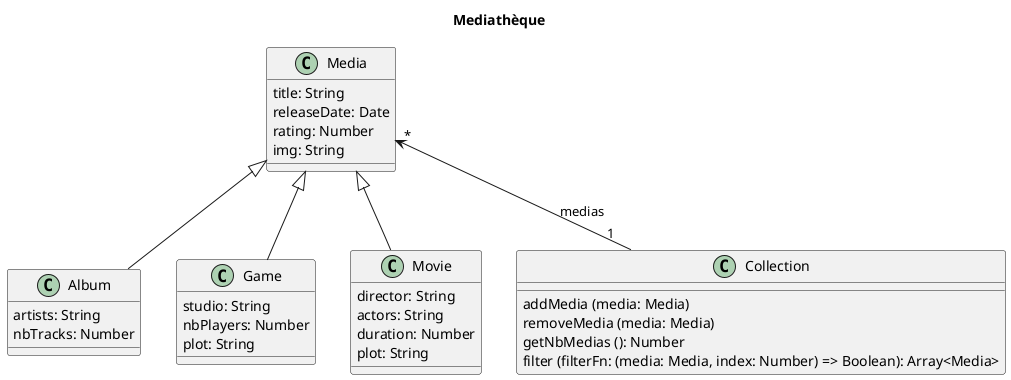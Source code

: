 @startuml
title Mediathèque

class Media {
  title: String
  releaseDate: Date
  rating: Number
  img: String
}

class Album {
   artists: String
   nbTracks: Number
}

class Game {
   studio: String
   nbPlayers: Number
   plot: String
}

class Movie {
   director: String
   actors: String
   duration: Number
   plot: String
}

class Collection {
   addMedia (media: Media)
   removeMedia (media: Media)
   getNbMedias (): Number
   filter (filterFn: (media: Media, index: Number) => Boolean): Array<Media>
}

Media <|-- Album
Media <|-- Game
Media <|-- Movie
Media "*" <-- "1" Collection: medias
@enduml
